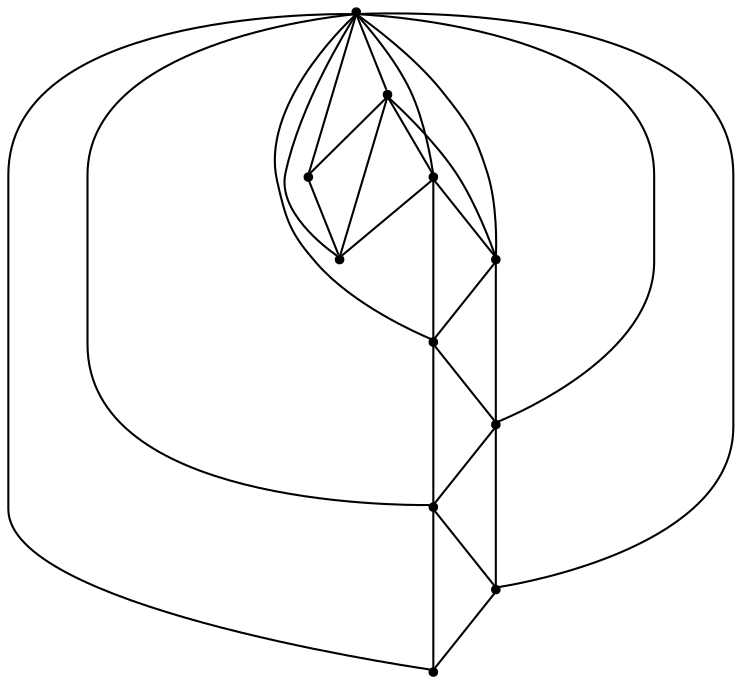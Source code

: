 graph {
  node [shape=point,comment="{\"directed\":false,\"doi\":\"10.1007/978-3-030-35802-0_36\",\"figure\":\"4 (2)\"}"]

  v0 [pos="1114.9953069594553,342.9263056379238"]
  v1 [pos="942.0333641846555,377.51899831877586"]
  v2 [pos="942.0333641846555,308.3328260600467"]
  v3 [pos="872.8515185007914,308.3328260600467"]
  v4 [pos="872.8515185007914,377.51899831877586"]
  v5 [pos="803.6655395697769,308.3328260600467"]
  v6 [pos="803.6655395697769,377.51899831877586"]
  v7 [pos="734.4794970503449,308.3328260600467"]
  v8 [pos="734.4794970503448,377.51899831877586"]
  v9 [pos="1011.2173718747213,377.51899831877586"]
  v10 [pos="1011.2173718747213,308.3328260600467"]

  v0 -- v3 [id="-1",pos="1114.9953069594553,342.9263056379238 1063.7569681584212,267.3777053035481 960.9780548070343,247.66645942655134 885.4285285633199,298.8989878753767 881.0903995311335,301.84525751206866 876.8896850695924,304.9915738591036 872.8515185007914,308.3328260600467"]
  v0 -- v1 [id="-2",pos="1114.9953069594553,342.9263056379238 1072.9500092934247,394.1963189995741 1000.5634981228393,408.67344380479113 942.0333641846555,377.51899831877586"]
  v0 -- v2 [id="-3",pos="1114.9953069594553,342.9263056379238 1073.762669271604,290.3185673338574 1000.3301922183057,275.6330658376696 942.0333641846555,308.3328260600467"]
  v8 -- v5 [id="-4",pos="734.4794970503448,377.51899831877586 803.6655395697769,308.3328260600467 803.6655395697769,308.3328260600467 803.6655395697769,308.3328260600467"]
  v7 -- v8 [id="-5",pos="734.4794970503449,308.3328260600467 734.4794970503448,377.51899831877586 734.4794970503448,377.51899831877586 734.4794970503448,377.51899831877586"]
  v6 -- v3 [id="-6",pos="803.6655395697769,377.51899831877586 872.8515185007914,308.3328260600467 872.8515185007914,308.3328260600467 872.8515185007914,308.3328260600467"]
  v6 -- v8 [id="-7",pos="803.6655395697769,377.51899831877586 734.4794970503448,377.51899831877586 734.4794970503448,377.51899831877586 734.4794970503448,377.51899831877586"]
  v6 -- v4 [id="-8",pos="803.6655395697769,377.51899831877586 872.8515185007914,377.51899831877586 872.8515185007914,377.51899831877586 872.8515185007914,377.51899831877586"]
  v4 -- v1 [id="-9",pos="872.8515185007914,377.51899831877586 942.0333641846555,377.51899831877586 942.0333641846555,377.51899831877586 942.0333641846555,377.51899831877586"]
  v1 -- v9 [id="-10",pos="942.0333641846555,377.51899831877586 1011.2173718747213,377.51899831877586 1011.2173718747213,377.51899831877586 1011.2173718747213,377.51899831877586"]
  v5 -- v6 [id="-11",pos="803.6655395697769,308.3328260600467 803.6655395697769,377.51899831877586 803.6655395697769,377.51899831877586 803.6655395697769,377.51899831877586"]
  v5 -- v3 [id="-12",pos="803.6655395697769,308.3328260600467 872.8515185007914,308.3328260600467 872.8515185007914,308.3328260600467 872.8515185007914,308.3328260600467"]
  v3 -- v2 [id="-13",pos="872.8515185007914,308.3328260600467 942.0333641846555,308.3328260600467 942.0333641846555,308.3328260600467 942.0333641846555,308.3328260600467"]
  v2 -- v10 [id="-14",pos="942.0333641846555,308.3328260600467 1011.2173718747213,308.3328260600467 1011.2173718747213,308.3328260600467 1011.2173718747213,308.3328260600467"]
  v5 -- v7 [id="-15",pos="803.6655395697769,308.3328260600467 734.4794970503449,308.3328260600467 734.4794970503449,308.3328260600467 734.4794970503449,308.3328260600467"]
  v4 -- v2 [id="-16",pos="872.8515185007914,377.51899831877586 942.0333641846555,308.3328260600467 942.0333641846555,308.3328260600467 942.0333641846555,308.3328260600467"]
  v3 -- v4 [id="-17",pos="872.8515185007914,308.3328260600467 872.8515185007914,377.51899831877586 872.8515185007914,377.51899831877586 872.8515185007914,377.51899831877586"]
  v0 -- v5 [id="-18",pos="1114.9953069594553,342.9263056379238 1061.7232833836067,249.9751358132085 943.1877324224388,217.8078982168982 850.2312583644294,271.0824164970157 832.8826847175812,281.02552012901515 817.1718307685426,293.58989697794715 803.6655395697769,308.3328260600467"]
  v0 -- v4 [id="-19",pos="1114.9953069594553,342.9263056379238 1063.7569681584212,418.4790709626134 960.9780548070343,438.18615184929627 885.4285285633199,386.95362340047086 881.0903995311335,384.00735376377895 876.8896850695924,380.861037416744 872.8515185007914,377.51899831877586"]
  v0 -- v6 [id="-20",pos="1114.9953069594553,342.9263056379238 1061.7232833836067,435.87747546263904 943.1877324224388,468.04471305894936 850.2312583644294,414.77019477883186 832.8826847175812,404.8270911468324 817.1718307685426,392.26271429790046 803.6655395697769,377.51899831877586"]
  v0 -- v8 [id="-21",pos="1114.9953069594553,342.9263056379238 1050.9382426231184,454.69283510250216 908.4072207131404,493.3693643737521 796.6435818831284,429.31410250125737 773.0606725883424,415.80378004687714 752.0281675505838,398.2720322691689 734.4794970503448,377.51899831877586"]
  v0 -- v7 [id="-22",pos="1114.9953069594553,342.9263056379238 1050.9382426231184,232.45597838789945 908.4072207131404,193.77946501355916 796.6435818831284,257.83472688605383 773.0606725883424,271.34503344352447 752.0281675505838,288.8767812212327 734.4794970503449,308.3328260600467"]
  v0 -- v9 [id="-23",pos="1114.9953069594553,342.9263056379238 1011.2173718747213,377.51899831877586 1011.2173718747213,377.51899831877586 1011.2173718747213,377.51899831877586"]
  v10 -- v0 [id="-24",pos="1011.2173718747213,308.3328260600467 1114.9953069594553,342.9263056379238 1114.9953069594553,342.9263056379238 1114.9953069594553,342.9263056379238"]
  v10 -- v9 [id="-25",pos="1011.2173718747213,308.3328260600467 1011.2173718747213,377.51899831877586 1011.2173718747213,377.51899831877586 1011.2173718747213,377.51899831877586"]
  v2 -- v1 [id="-26",pos="942.0333641846555,308.3328260600467 942.0333641846555,377.51899831877586 942.0333641846555,377.51899831877586 942.0333641846555,377.51899831877586"]
  v1 -- v10 [id="-27",pos="942.0333641846555,377.51899831877586 1011.2173718747213,308.3328260600467 1011.2173718747213,308.3328260600467 1011.2173718747213,308.3328260600467"]
}